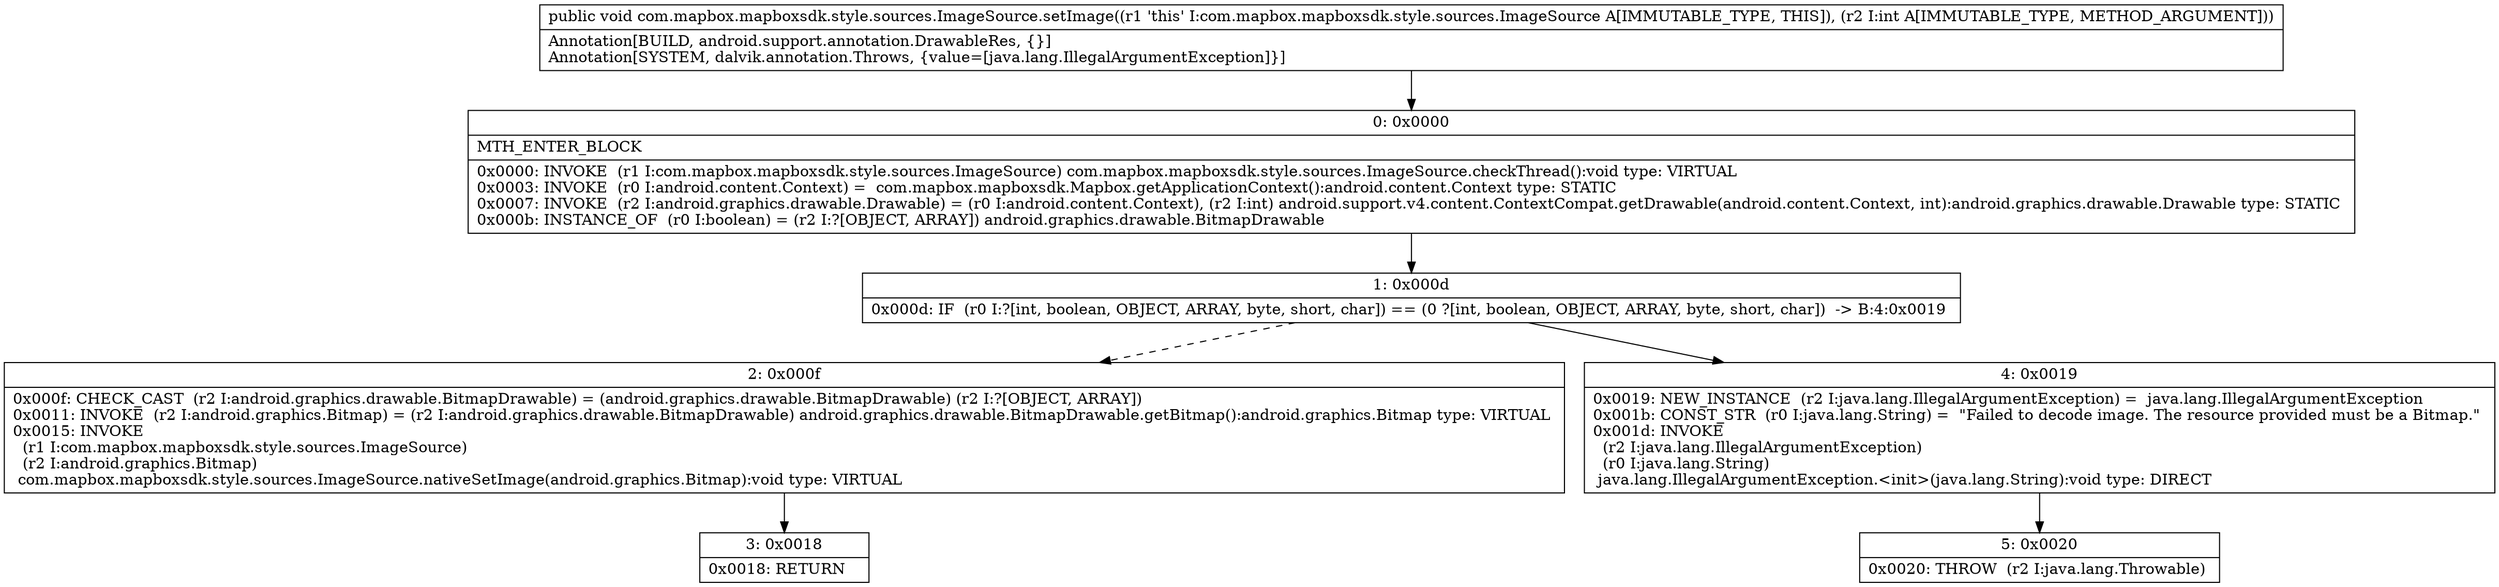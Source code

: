 digraph "CFG forcom.mapbox.mapboxsdk.style.sources.ImageSource.setImage(I)V" {
Node_0 [shape=record,label="{0\:\ 0x0000|MTH_ENTER_BLOCK\l|0x0000: INVOKE  (r1 I:com.mapbox.mapboxsdk.style.sources.ImageSource) com.mapbox.mapboxsdk.style.sources.ImageSource.checkThread():void type: VIRTUAL \l0x0003: INVOKE  (r0 I:android.content.Context) =  com.mapbox.mapboxsdk.Mapbox.getApplicationContext():android.content.Context type: STATIC \l0x0007: INVOKE  (r2 I:android.graphics.drawable.Drawable) = (r0 I:android.content.Context), (r2 I:int) android.support.v4.content.ContextCompat.getDrawable(android.content.Context, int):android.graphics.drawable.Drawable type: STATIC \l0x000b: INSTANCE_OF  (r0 I:boolean) = (r2 I:?[OBJECT, ARRAY]) android.graphics.drawable.BitmapDrawable \l}"];
Node_1 [shape=record,label="{1\:\ 0x000d|0x000d: IF  (r0 I:?[int, boolean, OBJECT, ARRAY, byte, short, char]) == (0 ?[int, boolean, OBJECT, ARRAY, byte, short, char])  \-\> B:4:0x0019 \l}"];
Node_2 [shape=record,label="{2\:\ 0x000f|0x000f: CHECK_CAST  (r2 I:android.graphics.drawable.BitmapDrawable) = (android.graphics.drawable.BitmapDrawable) (r2 I:?[OBJECT, ARRAY]) \l0x0011: INVOKE  (r2 I:android.graphics.Bitmap) = (r2 I:android.graphics.drawable.BitmapDrawable) android.graphics.drawable.BitmapDrawable.getBitmap():android.graphics.Bitmap type: VIRTUAL \l0x0015: INVOKE  \l  (r1 I:com.mapbox.mapboxsdk.style.sources.ImageSource)\l  (r2 I:android.graphics.Bitmap)\l com.mapbox.mapboxsdk.style.sources.ImageSource.nativeSetImage(android.graphics.Bitmap):void type: VIRTUAL \l}"];
Node_3 [shape=record,label="{3\:\ 0x0018|0x0018: RETURN   \l}"];
Node_4 [shape=record,label="{4\:\ 0x0019|0x0019: NEW_INSTANCE  (r2 I:java.lang.IllegalArgumentException) =  java.lang.IllegalArgumentException \l0x001b: CONST_STR  (r0 I:java.lang.String) =  \"Failed to decode image. The resource provided must be a Bitmap.\" \l0x001d: INVOKE  \l  (r2 I:java.lang.IllegalArgumentException)\l  (r0 I:java.lang.String)\l java.lang.IllegalArgumentException.\<init\>(java.lang.String):void type: DIRECT \l}"];
Node_5 [shape=record,label="{5\:\ 0x0020|0x0020: THROW  (r2 I:java.lang.Throwable) \l}"];
MethodNode[shape=record,label="{public void com.mapbox.mapboxsdk.style.sources.ImageSource.setImage((r1 'this' I:com.mapbox.mapboxsdk.style.sources.ImageSource A[IMMUTABLE_TYPE, THIS]), (r2 I:int A[IMMUTABLE_TYPE, METHOD_ARGUMENT]))  | Annotation[BUILD, android.support.annotation.DrawableRes, \{\}]\lAnnotation[SYSTEM, dalvik.annotation.Throws, \{value=[java.lang.IllegalArgumentException]\}]\l}"];
MethodNode -> Node_0;
Node_0 -> Node_1;
Node_1 -> Node_2[style=dashed];
Node_1 -> Node_4;
Node_2 -> Node_3;
Node_4 -> Node_5;
}


